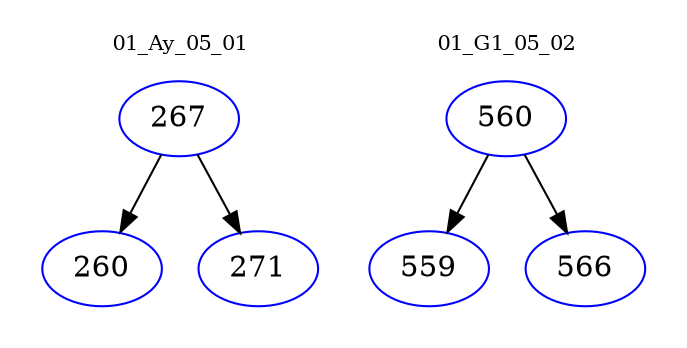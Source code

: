 digraph{
subgraph cluster_0 {
color = white
label = "01_Ay_05_01";
fontsize=10;
T0_267 [label="267", color="blue"]
T0_267 -> T0_260 [color="black"]
T0_260 [label="260", color="blue"]
T0_267 -> T0_271 [color="black"]
T0_271 [label="271", color="blue"]
}
subgraph cluster_1 {
color = white
label = "01_G1_05_02";
fontsize=10;
T1_560 [label="560", color="blue"]
T1_560 -> T1_559 [color="black"]
T1_559 [label="559", color="blue"]
T1_560 -> T1_566 [color="black"]
T1_566 [label="566", color="blue"]
}
}
